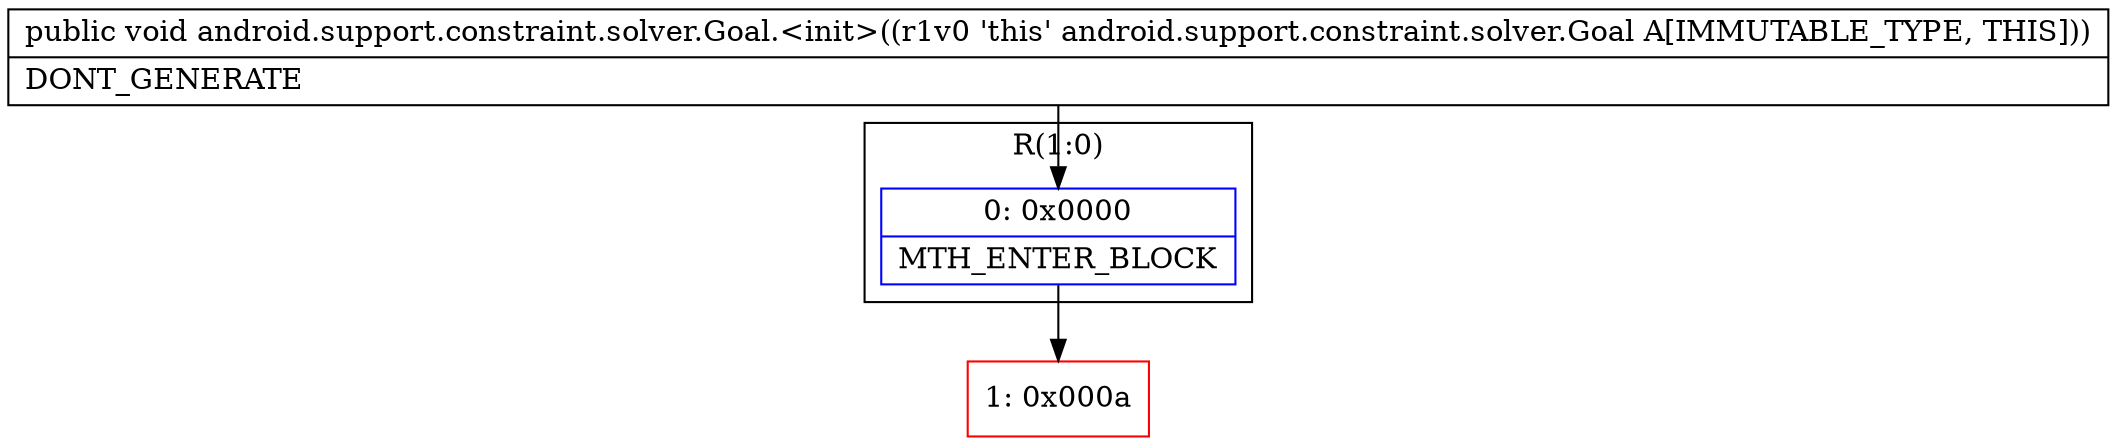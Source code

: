 digraph "CFG forandroid.support.constraint.solver.Goal.\<init\>()V" {
subgraph cluster_Region_2116053804 {
label = "R(1:0)";
node [shape=record,color=blue];
Node_0 [shape=record,label="{0\:\ 0x0000|MTH_ENTER_BLOCK\l}"];
}
Node_1 [shape=record,color=red,label="{1\:\ 0x000a}"];
MethodNode[shape=record,label="{public void android.support.constraint.solver.Goal.\<init\>((r1v0 'this' android.support.constraint.solver.Goal A[IMMUTABLE_TYPE, THIS]))  | DONT_GENERATE\l}"];
MethodNode -> Node_0;
Node_0 -> Node_1;
}

